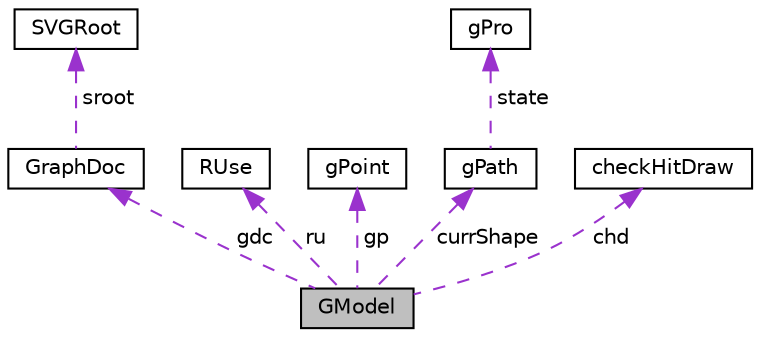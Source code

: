 digraph "GModel"
{
 // LATEX_PDF_SIZE
  edge [fontname="Helvetica",fontsize="10",labelfontname="Helvetica",labelfontsize="10"];
  node [fontname="Helvetica",fontsize="10",shape=record];
  Node1 [label="GModel",height=0.2,width=0.4,color="black", fillcolor="grey75", style="filled", fontcolor="black",tooltip=" "];
  Node2 -> Node1 [dir="back",color="darkorchid3",fontsize="10",style="dashed",label=" gdc" ,fontname="Helvetica"];
  Node2 [label="GraphDoc",height=0.2,width=0.4,color="black", fillcolor="white", style="filled",URL="$classShapeLib_1_1VShape_1_1GraphDoc.html",tooltip="記錄shape list,action data stack 記錄動作,每個動作(pointAry)包含,該圖是圖形的第幾個(Listplace),之前記錄是否己有相同圖是第幾個,..."];
  Node3 -> Node2 [dir="back",color="darkorchid3",fontsize="10",style="dashed",label=" sroot" ,fontname="Helvetica"];
  Node3 [label="SVGRoot",height=0.2,width=0.4,color="black", fillcolor="white", style="filled",URL="$classShapeLib_1_1VShape_1_1SVGRoot.html",tooltip=" "];
  Node4 -> Node1 [dir="back",color="darkorchid3",fontsize="10",style="dashed",label=" ru" ,fontname="Helvetica"];
  Node4 [label="RUse",height=0.2,width=0.4,color="black", fillcolor="white", style="filled",URL="$classShapeLib_1_1VShape_1_1RUse.html",tooltip=" "];
  Node5 -> Node1 [dir="back",color="darkorchid3",fontsize="10",style="dashed",label=" gp" ,fontname="Helvetica"];
  Node5 [label="gPoint",height=0.2,width=0.4,color="black", fillcolor="white", style="filled",URL="$classShapeLib_1_1VShape_1_1gPoint.html",tooltip=" "];
  Node6 -> Node1 [dir="back",color="darkorchid3",fontsize="10",style="dashed",label=" currShape" ,fontname="Helvetica"];
  Node6 [label="gPath",height=0.2,width=0.4,color="black", fillcolor="white", style="filled",URL="$classShapeLib_1_1VShape_1_1gPath.html",tooltip=" "];
  Node7 -> Node6 [dir="back",color="darkorchid3",fontsize="10",style="dashed",label=" state" ,fontname="Helvetica"];
  Node7 [label="gPro",height=0.2,width=0.4,color="black", fillcolor="white", style="filled",URL="$structShapeLib_1_1VShape_1_1gPro.html",tooltip=" "];
  Node8 -> Node1 [dir="back",color="darkorchid3",fontsize="10",style="dashed",label=" chd" ,fontname="Helvetica"];
  Node8 [label="checkHitDraw",height=0.2,width=0.4,color="black", fillcolor="white", style="filled",URL="$classShapeLib_1_1VShape_1_1checkHitDraw.html",tooltip=" "];
}

